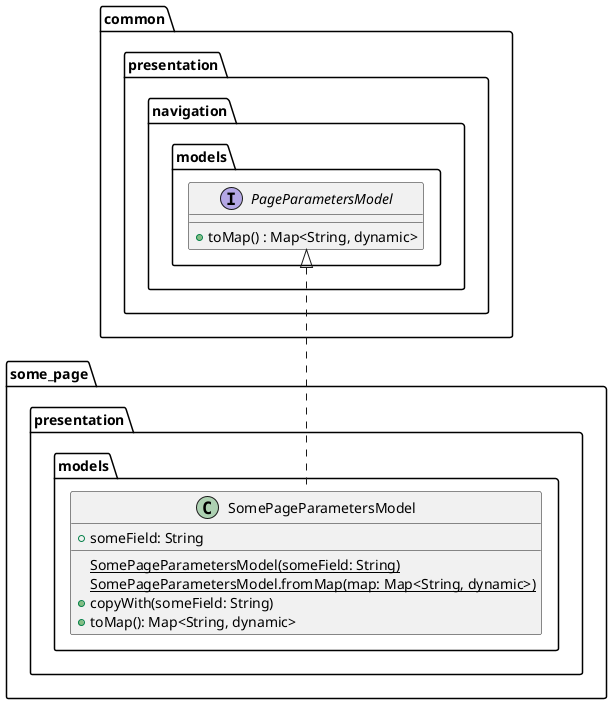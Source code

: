@startuml page_parameters_model_class_diagram

package common.presentation.navigation.models {
    interface PageParametersModel {
        + toMap() : Map<String, dynamic>
    }
}

package some_page.presentation.models {
    class SomePageParametersModel {
        + someField: String

        {static} SomePageParametersModel(someField: String)
        {static} SomePageParametersModel.fromMap(map: Map<String, dynamic>)
        + copyWith(someField: String)
        + toMap(): Map<String, dynamic>
    }
}

SomePageParametersModel .up.|> PageParametersModel

@enduml

